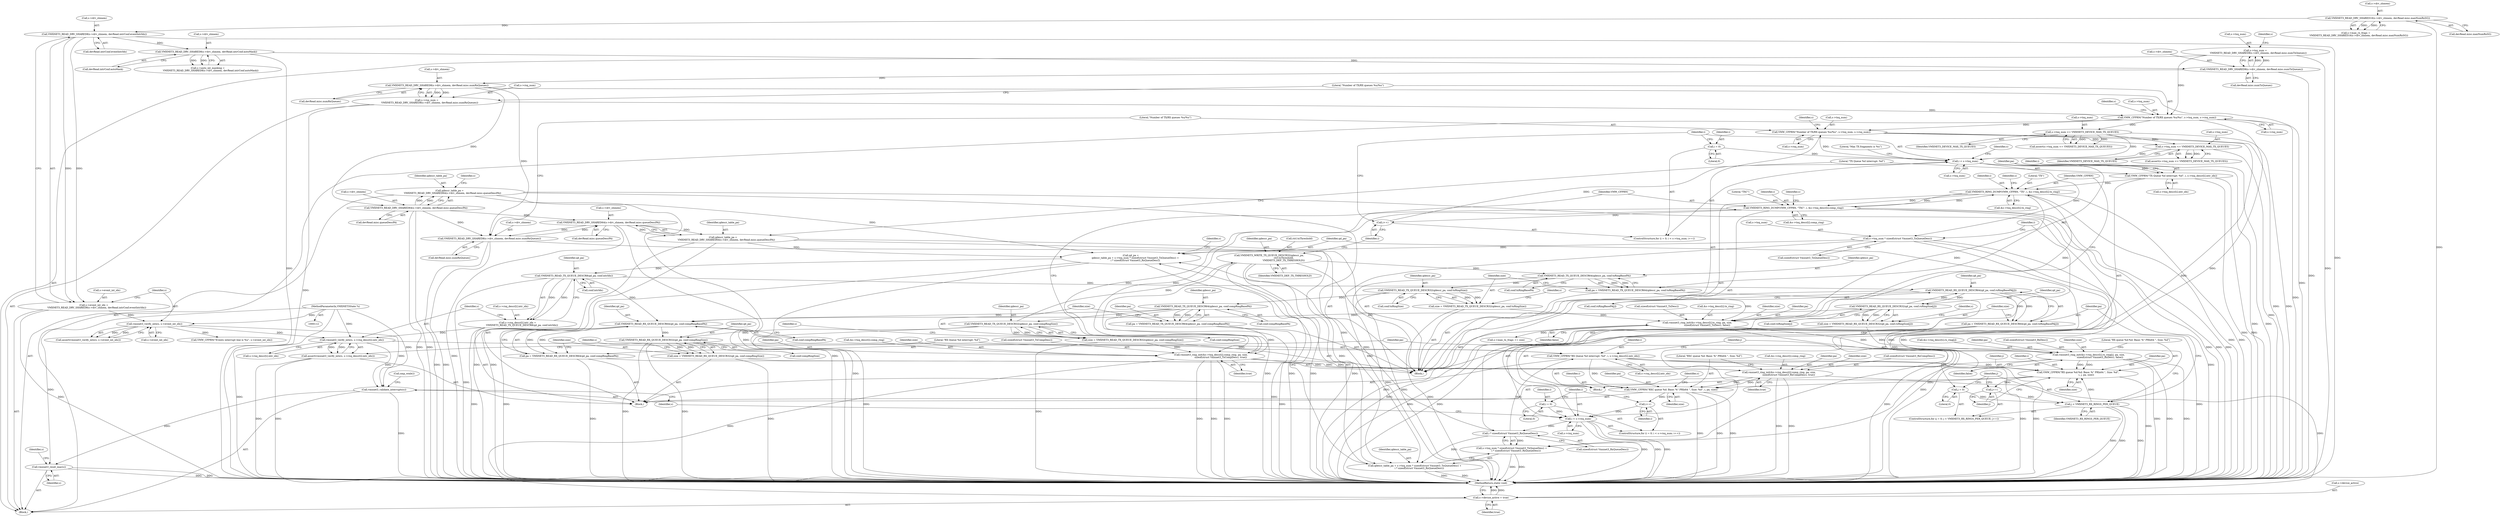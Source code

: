 digraph "0_qemu_9878d173f574df74bde0ff50b2f81009fbee81bb@API" {
"1000454" [label="(Call,qd_pa =\n            qdescr_table_pa + s->txq_num * sizeof(struct Vmxnet3_TxQueueDesc) +\n            i * sizeof(struct Vmxnet3_RxQueueDesc))"];
"1000286" [label="(Call,qdescr_table_pa =\n         VMXNET3_READ_DRV_SHARED64(s->drv_shmem, devRead.misc.queueDescPA))"];
"1000288" [label="(Call,VMXNET3_READ_DRV_SHARED64(s->drv_shmem, devRead.misc.queueDescPA))"];
"1000263" [label="(Call,VMXNET3_READ_DRV_SHARED8(s->drv_shmem, devRead.misc.numRxQueues))"];
"1000237" [label="(Call,VMXNET3_READ_DRV_SHARED64(s->drv_shmem, devRead.misc.queueDescPA))"];
"1000212" [label="(Call,VMXNET3_READ_DRV_SHARED8(s->drv_shmem, devRead.misc.numRxQueues))"];
"1000199" [label="(Call,VMXNET3_READ_DRV_SHARED8(s->drv_shmem, devRead.misc.numTxQueues))"];
"1000179" [label="(Call,VMXNET3_READ_DRV_SHARED8(s->drv_shmem, devRead.intrConf.autoMask))"];
"1000155" [label="(Call,VMXNET3_READ_DRV_SHARED8(s->drv_shmem, devRead.intrConf.eventIntrIdx))"];
"1000125" [label="(Call,VMXNET3_READ_DRV_SHARED16(s->drv_shmem, devRead.misc.maxNumRxSG))"];
"1000235" [label="(Call,qdescr_table_pa =\n        VMXNET3_READ_DRV_SHARED64(s->drv_shmem, devRead.misc.queueDescPA))"];
"1000459" [label="(Call,s->txq_num * sizeof(struct Vmxnet3_TxQueueDesc))"];
"1000255" [label="(Call,i < s->txq_num)"];
"1000252" [label="(Call,i = 0)"];
"1000260" [label="(Call,i++)"];
"1000380" [label="(Call,VMXNET3_RING_DUMP(VMW_CFPRN, \"TXC\", i, &s->txq_descr[i].comp_ring))"];
"1000335" [label="(Call,VMXNET3_RING_DUMP(VMW_CFPRN, \"TX\", i, &s->txq_descr[i].tx_ring))"];
"1000297" [label="(Call,VMW_CFPRN(\"TX Queue %d interrupt: %d\", i, s->txq_descr[i].intr_idx))"];
"1000321" [label="(Call,vmxnet3_ring_init(&s->txq_descr[i].tx_ring, pa, size,\n                          sizeof(struct Vmxnet3_TxDesc), false))"];
"1000307" [label="(Call,pa = VMXNET3_READ_TX_QUEUE_DESCR64(qdescr_pa, conf.txRingBasePA))"];
"1000309" [label="(Call,VMXNET3_READ_TX_QUEUE_DESCR64(qdescr_pa, conf.txRingBasePA))"];
"1000410" [label="(Call,VMXNET3_WRITE_TX_QUEUE_DESCR32(qdescr_pa,\n                                       ctrl.txThreshold,\n                                       VMXNET3_DEF_TX_THRESHOLD))"];
"1000361" [label="(Call,VMXNET3_READ_TX_QUEUE_DESCR32(qdescr_pa, conf.compRingSize))"];
"1000354" [label="(Call,VMXNET3_READ_TX_QUEUE_DESCR64(qdescr_pa, conf.compRingBasePA))"];
"1000316" [label="(Call,VMXNET3_READ_TX_QUEUE_DESCR32(qdescr_pa, conf.txRingSize))"];
"1000314" [label="(Call,size = VMXNET3_READ_TX_QUEUE_DESCR32(qdescr_pa, conf.txRingSize))"];
"1000366" [label="(Call,vmxnet3_ring_init(&s->txq_descr[i].comp_ring, pa, size,\n                          sizeof(struct Vmxnet3_TxCompDesc), true))"];
"1000352" [label="(Call,pa = VMXNET3_READ_TX_QUEUE_DESCR64(qdescr_pa, conf.compRingBasePA))"];
"1000359" [label="(Call,size = VMXNET3_READ_TX_QUEUE_DESCR32(qdescr_pa, conf.compRingSize))"];
"1000281" [label="(Call,s->txq_num <= VMXNET3_DEVICE_MAX_TX_QUEUES)"];
"1000272" [label="(Call,VMW_CFPRN(\"Number of TX/RX queues %u/%u\", s->txq_num, s->rxq_num))"];
"1000221" [label="(Call,VMW_CFPRN(\"Number of TX/RX queues %u/%u\", s->txq_num, s->rxq_num))"];
"1000195" [label="(Call,s->txq_num =\n        VMXNET3_READ_DRV_SHARED8(s->drv_shmem, devRead.misc.numTxQueues))"];
"1000208" [label="(Call,s->rxq_num =\n        VMXNET3_READ_DRV_SHARED8(s->drv_shmem, devRead.misc.numRxQueues))"];
"1000230" [label="(Call,s->txq_num <= VMXNET3_DEVICE_MAX_TX_QUEUES)"];
"1000465" [label="(Call,i * sizeof(struct Vmxnet3_RxQueueDesc))"];
"1000444" [label="(Call,i < s->rxq_num)"];
"1000441" [label="(Call,i = 0)"];
"1000449" [label="(Call,i++)"];
"1000580" [label="(Call,VMW_CFPRN(\"RXC queue %d: Base: %\" PRIx64 \", Size: %d\", i, pa, size))"];
"1000546" [label="(Call,VMW_CFPRN(\"RX queue %d:%d: Base: %\" PRIx64 \", Size: %d\",\n                      i, j, pa, size))"];
"1000492" [label="(Call,VMW_CFPRN(\"RX Queue %d interrupt: %d\", i, s->rxq_descr[i].intr_idx))"];
"1000483" [label="(Call,vmxnet3_verify_intx(s, s->rxq_descr[i].intr_idx))"];
"1000165" [label="(Call,vmxnet3_verify_intx(s, s->event_int_idx))"];
"1000113" [label="(MethodParameterIn,VMXNET3State *s)"];
"1000151" [label="(Call,s->event_int_idx =\n        VMXNET3_READ_DRV_SHARED8(s->drv_shmem, devRead.intrConf.eventIntrIdx))"];
"1000469" [label="(Call,s->rxq_descr[i].intr_idx =\n            VMXNET3_READ_TX_QUEUE_DESCR8(qd_pa, conf.intrIdx))"];
"1000477" [label="(Call,VMXNET3_READ_TX_QUEUE_DESCR8(qd_pa, conf.intrIdx))"];
"1000454" [label="(Call,qd_pa =\n            qdescr_table_pa + s->txq_num * sizeof(struct Vmxnet3_TxQueueDesc) +\n            i * sizeof(struct Vmxnet3_RxQueueDesc))"];
"1000506" [label="(Call,j < VMXNET3_RX_RINGS_PER_QUEUE)"];
"1000503" [label="(Call,j = 0)"];
"1000509" [label="(Call,j++)"];
"1000530" [label="(Call,vmxnet3_ring_init(&s->rxq_descr[i].rx_ring[j], pa, size,\n                              sizeof(struct Vmxnet3_RxDesc), false))"];
"1000512" [label="(Call,pa = VMXNET3_READ_RX_QUEUE_DESCR64(qd_pa, conf.rxRingBasePA[j]))"];
"1000514" [label="(Call,VMXNET3_READ_RX_QUEUE_DESCR64(qd_pa, conf.rxRingBasePA[j]))"];
"1000523" [label="(Call,VMXNET3_READ_RX_QUEUE_DESCR32(qd_pa, conf.rxRingSize[j]))"];
"1000521" [label="(Call,size = VMXNET3_READ_RX_QUEUE_DESCR32(qd_pa, conf.rxRingSize[j]))"];
"1000566" [label="(Call,vmxnet3_ring_init(&s->rxq_descr[i].comp_ring, pa, size,\n                          sizeof(struct Vmxnet3_RxCompDesc), true))"];
"1000552" [label="(Call,pa = VMXNET3_READ_RX_QUEUE_DESCR64(qd_pa, conf.compRingBasePA))"];
"1000554" [label="(Call,VMXNET3_READ_RX_QUEUE_DESCR64(qd_pa, conf.compRingBasePA))"];
"1000559" [label="(Call,size = VMXNET3_READ_RX_QUEUE_DESCR32(qd_pa, conf.compRingSize))"];
"1000561" [label="(Call,VMXNET3_READ_RX_QUEUE_DESCR32(qd_pa, conf.compRingSize))"];
"1000482" [label="(Call,assert(vmxnet3_verify_intx(s, s->rxq_descr[i].intr_idx)))"];
"1000456" [label="(Call,qdescr_table_pa + s->txq_num * sizeof(struct Vmxnet3_TxQueueDesc) +\n            i * sizeof(struct Vmxnet3_RxQueueDesc))"];
"1000458" [label="(Call,s->txq_num * sizeof(struct Vmxnet3_TxQueueDesc) +\n            i * sizeof(struct Vmxnet3_RxQueueDesc))"];
"1000603" [label="(Call,vmxnet3_validate_interrupts(s))"];
"1000606" [label="(Call,vmxnet3_reset_mac(s))"];
"1000608" [label="(Call,s->device_active = true)"];
"1000251" [label="(ControlStructure,for (i = 0; i < s->txq_num; i++))"];
"1000331" [label="(Identifier,size)"];
"1000230" [label="(Call,s->txq_num <= VMXNET3_DEVICE_MAX_TX_QUEUES)"];
"1000114" [label="(Block,)"];
"1000363" [label="(Call,conf.compRingSize)"];
"1000506" [label="(Call,j < VMXNET3_RX_RINGS_PER_QUEUE)"];
"1000354" [label="(Call,VMXNET3_READ_TX_QUEUE_DESCR64(qdescr_pa, conf.compRingBasePA))"];
"1000371" [label="(Identifier,s)"];
"1000502" [label="(ControlStructure,for (j = 0; j < VMXNET3_RX_RINGS_PER_QUEUE; j++))"];
"1000359" [label="(Call,size = VMXNET3_READ_TX_QUEUE_DESCR32(qdescr_pa, conf.compRingSize))"];
"1000552" [label="(Call,pa = VMXNET3_READ_RX_QUEUE_DESCR64(qd_pa, conf.compRingBasePA))"];
"1000470" [label="(Call,s->rxq_descr[i].intr_idx)"];
"1000232" [label="(Identifier,s)"];
"1000222" [label="(Literal,\"Number of TX/RX queues %u/%u\")"];
"1000478" [label="(Identifier,qd_pa)"];
"1000256" [label="(Identifier,i)"];
"1000267" [label="(Call,devRead.misc.numRxQueues)"];
"1000297" [label="(Call,VMW_CFPRN(\"TX Queue %d interrupt: %d\", i, s->txq_descr[i].intr_idx))"];
"1000377" [label="(Call,sizeof(struct Vmxnet3_TxCompDesc))"];
"1000604" [label="(Identifier,s)"];
"1000542" [label="(Identifier,size)"];
"1000608" [label="(Call,s->device_active = true)"];
"1000274" [label="(Call,s->txq_num)"];
"1000466" [label="(Identifier,i)"];
"1000125" [label="(Call,VMXNET3_READ_DRV_SHARED16(s->drv_shmem, devRead.misc.maxNumRxSG))"];
"1000252" [label="(Call,i = 0)"];
"1000315" [label="(Identifier,size)"];
"1000199" [label="(Call,VMXNET3_READ_DRV_SHARED8(s->drv_shmem, devRead.misc.numTxQueues))"];
"1000375" [label="(Identifier,pa)"];
"1000613" [label="(MethodReturn,static void)"];
"1000548" [label="(Identifier,i)"];
"1000151" [label="(Call,s->event_int_idx =\n        VMXNET3_READ_DRV_SHARED8(s->drv_shmem, devRead.intrConf.eventIntrIdx))"];
"1000483" [label="(Call,vmxnet3_verify_intx(s, s->rxq_descr[i].intr_idx))"];
"1000495" [label="(Call,s->rxq_descr[i].intr_idx)"];
"1000545" [label="(Identifier,false)"];
"1000309" [label="(Call,VMXNET3_READ_TX_QUEUE_DESCR64(qdescr_pa, conf.txRingBasePA))"];
"1000380" [label="(Call,VMXNET3_RING_DUMP(VMW_CFPRN, \"TXC\", i, &s->txq_descr[i].comp_ring))"];
"1000229" [label="(Call,assert(s->txq_num <= VMXNET3_DEVICE_MAX_TX_QUEUES))"];
"1000209" [label="(Call,s->rxq_num)"];
"1000451" [label="(Block,)"];
"1000353" [label="(Identifier,pa)"];
"1000384" [label="(Call,&s->txq_descr[i].comp_ring)"];
"1000167" [label="(Call,s->event_int_idx)"];
"1000566" [label="(Call,vmxnet3_ring_init(&s->rxq_descr[i].comp_ring, pa, size,\n                          sizeof(struct Vmxnet3_RxCompDesc), true))"];
"1000241" [label="(Call,devRead.misc.queueDescPA)"];
"1000536" [label="(Identifier,s)"];
"1000515" [label="(Identifier,qd_pa)"];
"1000349" [label="(Identifier,s)"];
"1000196" [label="(Call,s->txq_num)"];
"1000234" [label="(Identifier,VMXNET3_DEVICE_MAX_TX_QUEUES)"];
"1000356" [label="(Call,conf.compRingBasePA)"];
"1000236" [label="(Identifier,qdescr_table_pa)"];
"1000445" [label="(Identifier,i)"];
"1000460" [label="(Call,s->txq_num)"];
"1000316" [label="(Call,VMXNET3_READ_TX_QUEUE_DESCR32(qdescr_pa, conf.txRingSize))"];
"1000263" [label="(Call,VMXNET3_READ_DRV_SHARED8(s->drv_shmem, devRead.misc.numRxQueues))"];
"1000195" [label="(Call,s->txq_num =\n        VMXNET3_READ_DRV_SHARED8(s->drv_shmem, devRead.misc.numTxQueues))"];
"1000553" [label="(Identifier,pa)"];
"1000563" [label="(Call,conf.compRingSize)"];
"1000231" [label="(Call,s->txq_num)"];
"1000330" [label="(Identifier,pa)"];
"1000441" [label="(Call,i = 0)"];
"1000362" [label="(Identifier,qdescr_pa)"];
"1000473" [label="(Identifier,s)"];
"1000484" [label="(Identifier,s)"];
"1000155" [label="(Call,VMXNET3_READ_DRV_SHARED8(s->drv_shmem, devRead.intrConf.eventIntrIdx))"];
"1000282" [label="(Call,s->txq_num)"];
"1000285" [label="(Identifier,VMXNET3_DEVICE_MAX_TX_QUEUES)"];
"1000577" [label="(Call,sizeof(struct Vmxnet3_RxCompDesc))"];
"1000164" [label="(Call,assert(vmxnet3_verify_intx(s, s->event_int_idx)))"];
"1000584" [label="(Identifier,size)"];
"1000560" [label="(Identifier,size)"];
"1000607" [label="(Identifier,s)"];
"1000554" [label="(Call,VMXNET3_READ_RX_QUEUE_DESCR64(qd_pa, conf.compRingBasePA))"];
"1000126" [label="(Call,s->drv_shmem)"];
"1000454" [label="(Call,qd_pa =\n            qdescr_table_pa + s->txq_num * sizeof(struct Vmxnet3_TxQueueDesc) +\n            i * sizeof(struct Vmxnet3_RxQueueDesc))"];
"1000516" [label="(Call,conf.rxRingBasePA[j])"];
"1000335" [label="(Call,VMXNET3_RING_DUMP(VMW_CFPRN, \"TX\", i, &s->txq_descr[i].tx_ring))"];
"1000412" [label="(Call,ctrl.txThreshold)"];
"1000213" [label="(Call,s->drv_shmem)"];
"1000457" [label="(Identifier,qdescr_table_pa)"];
"1000337" [label="(Literal,\"TX\")"];
"1000159" [label="(Call,devRead.intrConf.eventIntrIdx)"];
"1000411" [label="(Identifier,qdescr_pa)"];
"1000443" [label="(Literal,0)"];
"1000485" [label="(Call,s->rxq_descr[i].intr_idx)"];
"1000465" [label="(Call,i * sizeof(struct Vmxnet3_RxQueueDesc))"];
"1000469" [label="(Call,s->rxq_descr[i].intr_idx =\n            VMXNET3_READ_TX_QUEUE_DESCR8(qd_pa, conf.intrIdx))"];
"1000559" [label="(Call,size = VMXNET3_READ_RX_QUEUE_DESCR32(qd_pa, conf.compRingSize))"];
"1000556" [label="(Call,conf.compRingBasePA)"];
"1000612" [label="(Identifier,true)"];
"1000265" [label="(Identifier,s)"];
"1000311" [label="(Call,conf.txRingBasePA)"];
"1000255" [label="(Call,i < s->txq_num)"];
"1000551" [label="(Identifier,size)"];
"1000308" [label="(Identifier,pa)"];
"1000336" [label="(Identifier,VMW_CFPRN)"];
"1000580" [label="(Call,VMW_CFPRN(\"RXC queue %d: Base: %\" PRIx64 \", Size: %d\", i, pa, size))"];
"1000550" [label="(Identifier,pa)"];
"1000606" [label="(Call,vmxnet3_reset_mac(s))"];
"1000248" [label="(Identifier,s)"];
"1000260" [label="(Call,i++)"];
"1000397" [label="(Identifier,s)"];
"1000417" [label="(Literal,\"Max TX fragments is %u\")"];
"1000226" [label="(Call,s->rxq_num)"];
"1000165" [label="(Call,vmxnet3_verify_intx(s, s->event_int_idx))"];
"1000307" [label="(Call,pa = VMXNET3_READ_TX_QUEUE_DESCR64(qdescr_pa, conf.txRingBasePA))"];
"1000477" [label="(Call,VMXNET3_READ_TX_QUEUE_DESCR8(qd_pa, conf.intrIdx))"];
"1000152" [label="(Call,s->event_int_idx)"];
"1000455" [label="(Identifier,qd_pa)"];
"1000367" [label="(Call,&s->txq_descr[i].comp_ring)"];
"1000300" [label="(Call,s->txq_descr[i].intr_idx)"];
"1000567" [label="(Call,&s->rxq_descr[i].comp_ring)"];
"1000610" [label="(Identifier,s)"];
"1000482" [label="(Call,assert(vmxnet3_verify_intx(s, s->rxq_descr[i].intr_idx)))"];
"1000582" [label="(Identifier,i)"];
"1000212" [label="(Call,VMXNET3_READ_DRV_SHARED8(s->drv_shmem, devRead.misc.numRxQueues))"];
"1000609" [label="(Call,s->device_active)"];
"1000575" [label="(Identifier,pa)"];
"1000467" [label="(Call,sizeof(struct Vmxnet3_RxQueueDesc))"];
"1000530" [label="(Call,vmxnet3_ring_init(&s->rxq_descr[i].rx_ring[j], pa, size,\n                              sizeof(struct Vmxnet3_RxDesc), false))"];
"1000121" [label="(Call,s->max_rx_frags =\n        VMXNET3_READ_DRV_SHARED16(s->drv_shmem, devRead.misc.maxNumRxSG))"];
"1000382" [label="(Literal,\"TXC\")"];
"1000505" [label="(Literal,0)"];
"1000352" [label="(Call,pa = VMXNET3_READ_TX_QUEUE_DESCR64(qdescr_pa, conf.compRingBasePA))"];
"1000332" [label="(Call,sizeof(struct Vmxnet3_TxDesc))"];
"1000410" [label="(Call,VMXNET3_WRITE_TX_QUEUE_DESCR32(qdescr_pa,\n                                       ctrl.txThreshold,\n                                       VMXNET3_DEF_TX_THRESHOLD))"];
"1000208" [label="(Call,s->rxq_num =\n        VMXNET3_READ_DRV_SHARED8(s->drv_shmem, devRead.misc.numRxQueues))"];
"1000310" [label="(Identifier,qdescr_pa)"];
"1000513" [label="(Identifier,pa)"];
"1000479" [label="(Call,conf.intrIdx)"];
"1000347" [label="(Call,s->max_tx_frags += size)"];
"1000547" [label="(Literal,\"RX queue %d:%d: Base: %\" PRIx64 \", Size: %d\")"];
"1000379" [label="(Identifier,true)"];
"1000576" [label="(Identifier,size)"];
"1000129" [label="(Call,devRead.misc.maxNumRxSG)"];
"1000361" [label="(Call,VMXNET3_READ_TX_QUEUE_DESCR32(qdescr_pa, conf.compRingSize))"];
"1000492" [label="(Call,VMW_CFPRN(\"RX Queue %d interrupt: %d\", i, s->rxq_descr[i].intr_idx))"];
"1000261" [label="(Identifier,i)"];
"1000522" [label="(Identifier,size)"];
"1000298" [label="(Literal,\"TX Queue %d interrupt: %d\")"];
"1000456" [label="(Call,qdescr_table_pa + s->txq_num * sizeof(struct Vmxnet3_TxQueueDesc) +\n            i * sizeof(struct Vmxnet3_RxQueueDesc))"];
"1000183" [label="(Call,devRead.intrConf.autoMask)"];
"1000503" [label="(Call,j = 0)"];
"1000493" [label="(Literal,\"RX Queue %d interrupt: %d\")"];
"1000288" [label="(Call,VMXNET3_READ_DRV_SHARED64(s->drv_shmem, devRead.misc.queueDescPA))"];
"1000579" [label="(Identifier,true)"];
"1000283" [label="(Identifier,s)"];
"1000531" [label="(Call,&s->rxq_descr[i].rx_ring[j])"];
"1000277" [label="(Call,s->rxq_num)"];
"1000446" [label="(Call,s->rxq_num)"];
"1000463" [label="(Call,sizeof(struct Vmxnet3_TxQueueDesc))"];
"1000555" [label="(Identifier,qd_pa)"];
"1000504" [label="(Identifier,j)"];
"1000235" [label="(Call,qdescr_table_pa =\n        VMXNET3_READ_DRV_SHARED64(s->drv_shmem, devRead.misc.queueDescPA))"];
"1000166" [label="(Identifier,s)"];
"1000494" [label="(Identifier,i)"];
"1000221" [label="(Call,VMW_CFPRN(\"Number of TX/RX queues %u/%u\", s->txq_num, s->rxq_num))"];
"1000581" [label="(Literal,\"RXC queue %d: Base: %\" PRIx64 \", Size: %d\")"];
"1000272" [label="(Call,VMW_CFPRN(\"Number of TX/RX queues %u/%u\", s->txq_num, s->rxq_num))"];
"1000238" [label="(Call,s->drv_shmem)"];
"1000262" [label="(Block,)"];
"1000458" [label="(Call,s->txq_num * sizeof(struct Vmxnet3_TxQueueDesc) +\n            i * sizeof(struct Vmxnet3_RxQueueDesc))"];
"1000605" [label="(Call,smp_wmb())"];
"1000415" [label="(Identifier,VMXNET3_DEF_TX_THRESHOLD)"];
"1000326" [label="(Identifier,s)"];
"1000442" [label="(Identifier,i)"];
"1000299" [label="(Identifier,i)"];
"1000175" [label="(Call,s->auto_int_masking =\n        VMXNET3_READ_DRV_SHARED8(s->drv_shmem, devRead.intrConf.autoMask))"];
"1000381" [label="(Identifier,VMW_CFPRN)"];
"1000511" [label="(Block,)"];
"1000257" [label="(Call,s->txq_num)"];
"1000525" [label="(Call,conf.rxRingSize[j])"];
"1000113" [label="(MethodParameterIn,VMXNET3State *s)"];
"1000210" [label="(Identifier,s)"];
"1000508" [label="(Identifier,VMXNET3_RX_RINGS_PER_QUEUE)"];
"1000200" [label="(Call,s->drv_shmem)"];
"1000273" [label="(Literal,\"Number of TX/RX queues %u/%u\")"];
"1000179" [label="(Call,VMXNET3_READ_DRV_SHARED8(s->drv_shmem, devRead.intrConf.autoMask))"];
"1000237" [label="(Call,VMXNET3_READ_DRV_SHARED64(s->drv_shmem, devRead.misc.queueDescPA))"];
"1000264" [label="(Call,s->drv_shmem)"];
"1000281" [label="(Call,s->txq_num <= VMXNET3_DEVICE_MAX_TX_QUEUES)"];
"1000223" [label="(Call,s->txq_num)"];
"1000450" [label="(Identifier,i)"];
"1000514" [label="(Call,VMXNET3_READ_RX_QUEUE_DESCR64(qd_pa, conf.rxRingBasePA[j]))"];
"1000507" [label="(Identifier,j)"];
"1000318" [label="(Call,conf.txRingSize)"];
"1000383" [label="(Identifier,i)"];
"1000180" [label="(Call,s->drv_shmem)"];
"1000541" [label="(Identifier,pa)"];
"1000521" [label="(Call,size = VMXNET3_READ_RX_QUEUE_DESCR32(qd_pa, conf.rxRingSize[j]))"];
"1000317" [label="(Identifier,qdescr_pa)"];
"1000549" [label="(Identifier,j)"];
"1000286" [label="(Call,qdescr_table_pa =\n         VMXNET3_READ_DRV_SHARED64(s->drv_shmem, devRead.misc.queueDescPA))"];
"1000216" [label="(Call,devRead.misc.numRxQueues)"];
"1000561" [label="(Call,VMXNET3_READ_RX_QUEUE_DESCR32(qd_pa, conf.compRingSize))"];
"1000583" [label="(Identifier,pa)"];
"1000603" [label="(Call,vmxnet3_validate_interrupts(s))"];
"1000360" [label="(Identifier,size)"];
"1000562" [label="(Identifier,qd_pa)"];
"1000287" [label="(Identifier,qdescr_table_pa)"];
"1000156" [label="(Call,s->drv_shmem)"];
"1000280" [label="(Call,assert(s->txq_num <= VMXNET3_DEVICE_MAX_TX_QUEUES))"];
"1000590" [label="(Identifier,s)"];
"1000376" [label="(Identifier,size)"];
"1000512" [label="(Call,pa = VMXNET3_READ_RX_QUEUE_DESCR64(qd_pa, conf.rxRingBasePA[j]))"];
"1000444" [label="(Call,i < s->rxq_num)"];
"1000253" [label="(Identifier,i)"];
"1000203" [label="(Call,devRead.misc.numTxQueues)"];
"1000543" [label="(Call,sizeof(struct Vmxnet3_RxDesc))"];
"1000366" [label="(Call,vmxnet3_ring_init(&s->txq_descr[i].comp_ring, pa, size,\n                          sizeof(struct Vmxnet3_TxCompDesc), true))"];
"1000524" [label="(Identifier,qd_pa)"];
"1000339" [label="(Call,&s->txq_descr[i].tx_ring)"];
"1000546" [label="(Call,VMW_CFPRN(\"RX queue %d:%d: Base: %\" PRIx64 \", Size: %d\",\n                      i, j, pa, size))"];
"1000170" [label="(Call,VMW_CFPRN(\"Events interrupt line is %u\", s->event_int_idx))"];
"1000509" [label="(Call,j++)"];
"1000292" [label="(Call,devRead.misc.queueDescPA)"];
"1000254" [label="(Literal,0)"];
"1000321" [label="(Call,vmxnet3_ring_init(&s->txq_descr[i].tx_ring, pa, size,\n                          sizeof(struct Vmxnet3_TxDesc), false))"];
"1000334" [label="(Identifier,false)"];
"1000523" [label="(Call,VMXNET3_READ_RX_QUEUE_DESCR32(qd_pa, conf.rxRingSize[j]))"];
"1000440" [label="(ControlStructure,for (i = 0; i < s->rxq_num; i++))"];
"1000314" [label="(Call,size = VMXNET3_READ_TX_QUEUE_DESCR32(qdescr_pa, conf.txRingSize))"];
"1000322" [label="(Call,&s->txq_descr[i].tx_ring)"];
"1000355" [label="(Identifier,qdescr_pa)"];
"1000338" [label="(Identifier,i)"];
"1000289" [label="(Call,s->drv_shmem)"];
"1000459" [label="(Call,s->txq_num * sizeof(struct Vmxnet3_TxQueueDesc))"];
"1000449" [label="(Call,i++)"];
"1000510" [label="(Identifier,j)"];
"1000571" [label="(Identifier,s)"];
"1000454" -> "1000451"  [label="AST: "];
"1000454" -> "1000456"  [label="CFG: "];
"1000455" -> "1000454"  [label="AST: "];
"1000456" -> "1000454"  [label="AST: "];
"1000473" -> "1000454"  [label="CFG: "];
"1000454" -> "1000613"  [label="DDG: "];
"1000286" -> "1000454"  [label="DDG: "];
"1000235" -> "1000454"  [label="DDG: "];
"1000459" -> "1000454"  [label="DDG: "];
"1000465" -> "1000454"  [label="DDG: "];
"1000454" -> "1000477"  [label="DDG: "];
"1000286" -> "1000262"  [label="AST: "];
"1000286" -> "1000288"  [label="CFG: "];
"1000287" -> "1000286"  [label="AST: "];
"1000288" -> "1000286"  [label="AST: "];
"1000298" -> "1000286"  [label="CFG: "];
"1000286" -> "1000613"  [label="DDG: "];
"1000286" -> "1000613"  [label="DDG: "];
"1000288" -> "1000286"  [label="DDG: "];
"1000288" -> "1000286"  [label="DDG: "];
"1000286" -> "1000456"  [label="DDG: "];
"1000288" -> "1000292"  [label="CFG: "];
"1000289" -> "1000288"  [label="AST: "];
"1000292" -> "1000288"  [label="AST: "];
"1000288" -> "1000613"  [label="DDG: "];
"1000288" -> "1000613"  [label="DDG: "];
"1000288" -> "1000263"  [label="DDG: "];
"1000263" -> "1000288"  [label="DDG: "];
"1000237" -> "1000288"  [label="DDG: "];
"1000263" -> "1000262"  [label="AST: "];
"1000263" -> "1000267"  [label="CFG: "];
"1000264" -> "1000263"  [label="AST: "];
"1000267" -> "1000263"  [label="AST: "];
"1000273" -> "1000263"  [label="CFG: "];
"1000263" -> "1000613"  [label="DDG: "];
"1000263" -> "1000613"  [label="DDG: "];
"1000237" -> "1000263"  [label="DDG: "];
"1000212" -> "1000263"  [label="DDG: "];
"1000237" -> "1000235"  [label="AST: "];
"1000237" -> "1000241"  [label="CFG: "];
"1000238" -> "1000237"  [label="AST: "];
"1000241" -> "1000237"  [label="AST: "];
"1000235" -> "1000237"  [label="CFG: "];
"1000237" -> "1000613"  [label="DDG: "];
"1000237" -> "1000613"  [label="DDG: "];
"1000237" -> "1000235"  [label="DDG: "];
"1000237" -> "1000235"  [label="DDG: "];
"1000212" -> "1000237"  [label="DDG: "];
"1000212" -> "1000208"  [label="AST: "];
"1000212" -> "1000216"  [label="CFG: "];
"1000213" -> "1000212"  [label="AST: "];
"1000216" -> "1000212"  [label="AST: "];
"1000208" -> "1000212"  [label="CFG: "];
"1000212" -> "1000613"  [label="DDG: "];
"1000212" -> "1000208"  [label="DDG: "];
"1000212" -> "1000208"  [label="DDG: "];
"1000199" -> "1000212"  [label="DDG: "];
"1000199" -> "1000195"  [label="AST: "];
"1000199" -> "1000203"  [label="CFG: "];
"1000200" -> "1000199"  [label="AST: "];
"1000203" -> "1000199"  [label="AST: "];
"1000195" -> "1000199"  [label="CFG: "];
"1000199" -> "1000613"  [label="DDG: "];
"1000199" -> "1000195"  [label="DDG: "];
"1000199" -> "1000195"  [label="DDG: "];
"1000179" -> "1000199"  [label="DDG: "];
"1000179" -> "1000175"  [label="AST: "];
"1000179" -> "1000183"  [label="CFG: "];
"1000180" -> "1000179"  [label="AST: "];
"1000183" -> "1000179"  [label="AST: "];
"1000175" -> "1000179"  [label="CFG: "];
"1000179" -> "1000613"  [label="DDG: "];
"1000179" -> "1000175"  [label="DDG: "];
"1000179" -> "1000175"  [label="DDG: "];
"1000155" -> "1000179"  [label="DDG: "];
"1000155" -> "1000151"  [label="AST: "];
"1000155" -> "1000159"  [label="CFG: "];
"1000156" -> "1000155"  [label="AST: "];
"1000159" -> "1000155"  [label="AST: "];
"1000151" -> "1000155"  [label="CFG: "];
"1000155" -> "1000613"  [label="DDG: "];
"1000155" -> "1000151"  [label="DDG: "];
"1000155" -> "1000151"  [label="DDG: "];
"1000125" -> "1000155"  [label="DDG: "];
"1000125" -> "1000121"  [label="AST: "];
"1000125" -> "1000129"  [label="CFG: "];
"1000126" -> "1000125"  [label="AST: "];
"1000129" -> "1000125"  [label="AST: "];
"1000121" -> "1000125"  [label="CFG: "];
"1000125" -> "1000613"  [label="DDG: "];
"1000125" -> "1000121"  [label="DDG: "];
"1000125" -> "1000121"  [label="DDG: "];
"1000235" -> "1000114"  [label="AST: "];
"1000236" -> "1000235"  [label="AST: "];
"1000248" -> "1000235"  [label="CFG: "];
"1000235" -> "1000613"  [label="DDG: "];
"1000235" -> "1000613"  [label="DDG: "];
"1000235" -> "1000456"  [label="DDG: "];
"1000459" -> "1000458"  [label="AST: "];
"1000459" -> "1000463"  [label="CFG: "];
"1000460" -> "1000459"  [label="AST: "];
"1000463" -> "1000459"  [label="AST: "];
"1000466" -> "1000459"  [label="CFG: "];
"1000459" -> "1000613"  [label="DDG: "];
"1000459" -> "1000456"  [label="DDG: "];
"1000459" -> "1000458"  [label="DDG: "];
"1000255" -> "1000459"  [label="DDG: "];
"1000255" -> "1000251"  [label="AST: "];
"1000255" -> "1000257"  [label="CFG: "];
"1000256" -> "1000255"  [label="AST: "];
"1000257" -> "1000255"  [label="AST: "];
"1000265" -> "1000255"  [label="CFG: "];
"1000417" -> "1000255"  [label="CFG: "];
"1000255" -> "1000613"  [label="DDG: "];
"1000255" -> "1000613"  [label="DDG: "];
"1000252" -> "1000255"  [label="DDG: "];
"1000260" -> "1000255"  [label="DDG: "];
"1000281" -> "1000255"  [label="DDG: "];
"1000230" -> "1000255"  [label="DDG: "];
"1000255" -> "1000272"  [label="DDG: "];
"1000255" -> "1000297"  [label="DDG: "];
"1000252" -> "1000251"  [label="AST: "];
"1000252" -> "1000254"  [label="CFG: "];
"1000253" -> "1000252"  [label="AST: "];
"1000254" -> "1000252"  [label="AST: "];
"1000256" -> "1000252"  [label="CFG: "];
"1000260" -> "1000251"  [label="AST: "];
"1000260" -> "1000261"  [label="CFG: "];
"1000261" -> "1000260"  [label="AST: "];
"1000256" -> "1000260"  [label="CFG: "];
"1000380" -> "1000260"  [label="DDG: "];
"1000380" -> "1000262"  [label="AST: "];
"1000380" -> "1000384"  [label="CFG: "];
"1000381" -> "1000380"  [label="AST: "];
"1000382" -> "1000380"  [label="AST: "];
"1000383" -> "1000380"  [label="AST: "];
"1000384" -> "1000380"  [label="AST: "];
"1000397" -> "1000380"  [label="CFG: "];
"1000380" -> "1000613"  [label="DDG: "];
"1000380" -> "1000613"  [label="DDG: "];
"1000380" -> "1000613"  [label="DDG: "];
"1000380" -> "1000335"  [label="DDG: "];
"1000380" -> "1000366"  [label="DDG: "];
"1000335" -> "1000380"  [label="DDG: "];
"1000335" -> "1000380"  [label="DDG: "];
"1000366" -> "1000380"  [label="DDG: "];
"1000335" -> "1000262"  [label="AST: "];
"1000335" -> "1000339"  [label="CFG: "];
"1000336" -> "1000335"  [label="AST: "];
"1000337" -> "1000335"  [label="AST: "];
"1000338" -> "1000335"  [label="AST: "];
"1000339" -> "1000335"  [label="AST: "];
"1000349" -> "1000335"  [label="CFG: "];
"1000335" -> "1000613"  [label="DDG: "];
"1000335" -> "1000613"  [label="DDG: "];
"1000335" -> "1000321"  [label="DDG: "];
"1000297" -> "1000335"  [label="DDG: "];
"1000321" -> "1000335"  [label="DDG: "];
"1000297" -> "1000262"  [label="AST: "];
"1000297" -> "1000300"  [label="CFG: "];
"1000298" -> "1000297"  [label="AST: "];
"1000299" -> "1000297"  [label="AST: "];
"1000300" -> "1000297"  [label="AST: "];
"1000308" -> "1000297"  [label="CFG: "];
"1000297" -> "1000613"  [label="DDG: "];
"1000297" -> "1000613"  [label="DDG: "];
"1000321" -> "1000262"  [label="AST: "];
"1000321" -> "1000334"  [label="CFG: "];
"1000322" -> "1000321"  [label="AST: "];
"1000330" -> "1000321"  [label="AST: "];
"1000331" -> "1000321"  [label="AST: "];
"1000332" -> "1000321"  [label="AST: "];
"1000334" -> "1000321"  [label="AST: "];
"1000336" -> "1000321"  [label="CFG: "];
"1000321" -> "1000613"  [label="DDG: "];
"1000321" -> "1000613"  [label="DDG: "];
"1000307" -> "1000321"  [label="DDG: "];
"1000314" -> "1000321"  [label="DDG: "];
"1000321" -> "1000347"  [label="DDG: "];
"1000321" -> "1000530"  [label="DDG: "];
"1000307" -> "1000262"  [label="AST: "];
"1000307" -> "1000309"  [label="CFG: "];
"1000308" -> "1000307"  [label="AST: "];
"1000309" -> "1000307"  [label="AST: "];
"1000315" -> "1000307"  [label="CFG: "];
"1000307" -> "1000613"  [label="DDG: "];
"1000309" -> "1000307"  [label="DDG: "];
"1000309" -> "1000307"  [label="DDG: "];
"1000309" -> "1000311"  [label="CFG: "];
"1000310" -> "1000309"  [label="AST: "];
"1000311" -> "1000309"  [label="AST: "];
"1000309" -> "1000613"  [label="DDG: "];
"1000410" -> "1000309"  [label="DDG: "];
"1000309" -> "1000316"  [label="DDG: "];
"1000410" -> "1000262"  [label="AST: "];
"1000410" -> "1000415"  [label="CFG: "];
"1000411" -> "1000410"  [label="AST: "];
"1000412" -> "1000410"  [label="AST: "];
"1000415" -> "1000410"  [label="AST: "];
"1000261" -> "1000410"  [label="CFG: "];
"1000410" -> "1000613"  [label="DDG: "];
"1000410" -> "1000613"  [label="DDG: "];
"1000410" -> "1000613"  [label="DDG: "];
"1000410" -> "1000613"  [label="DDG: "];
"1000361" -> "1000410"  [label="DDG: "];
"1000361" -> "1000359"  [label="AST: "];
"1000361" -> "1000363"  [label="CFG: "];
"1000362" -> "1000361"  [label="AST: "];
"1000363" -> "1000361"  [label="AST: "];
"1000359" -> "1000361"  [label="CFG: "];
"1000361" -> "1000613"  [label="DDG: "];
"1000361" -> "1000359"  [label="DDG: "];
"1000361" -> "1000359"  [label="DDG: "];
"1000354" -> "1000361"  [label="DDG: "];
"1000361" -> "1000561"  [label="DDG: "];
"1000354" -> "1000352"  [label="AST: "];
"1000354" -> "1000356"  [label="CFG: "];
"1000355" -> "1000354"  [label="AST: "];
"1000356" -> "1000354"  [label="AST: "];
"1000352" -> "1000354"  [label="CFG: "];
"1000354" -> "1000613"  [label="DDG: "];
"1000354" -> "1000352"  [label="DDG: "];
"1000354" -> "1000352"  [label="DDG: "];
"1000316" -> "1000354"  [label="DDG: "];
"1000354" -> "1000554"  [label="DDG: "];
"1000316" -> "1000314"  [label="AST: "];
"1000316" -> "1000318"  [label="CFG: "];
"1000317" -> "1000316"  [label="AST: "];
"1000318" -> "1000316"  [label="AST: "];
"1000314" -> "1000316"  [label="CFG: "];
"1000316" -> "1000613"  [label="DDG: "];
"1000316" -> "1000314"  [label="DDG: "];
"1000316" -> "1000314"  [label="DDG: "];
"1000314" -> "1000262"  [label="AST: "];
"1000315" -> "1000314"  [label="AST: "];
"1000326" -> "1000314"  [label="CFG: "];
"1000314" -> "1000613"  [label="DDG: "];
"1000366" -> "1000262"  [label="AST: "];
"1000366" -> "1000379"  [label="CFG: "];
"1000367" -> "1000366"  [label="AST: "];
"1000375" -> "1000366"  [label="AST: "];
"1000376" -> "1000366"  [label="AST: "];
"1000377" -> "1000366"  [label="AST: "];
"1000379" -> "1000366"  [label="AST: "];
"1000381" -> "1000366"  [label="CFG: "];
"1000366" -> "1000613"  [label="DDG: "];
"1000366" -> "1000613"  [label="DDG: "];
"1000366" -> "1000613"  [label="DDG: "];
"1000352" -> "1000366"  [label="DDG: "];
"1000359" -> "1000366"  [label="DDG: "];
"1000366" -> "1000566"  [label="DDG: "];
"1000366" -> "1000608"  [label="DDG: "];
"1000352" -> "1000262"  [label="AST: "];
"1000353" -> "1000352"  [label="AST: "];
"1000360" -> "1000352"  [label="CFG: "];
"1000352" -> "1000613"  [label="DDG: "];
"1000359" -> "1000262"  [label="AST: "];
"1000360" -> "1000359"  [label="AST: "];
"1000371" -> "1000359"  [label="CFG: "];
"1000359" -> "1000613"  [label="DDG: "];
"1000281" -> "1000280"  [label="AST: "];
"1000281" -> "1000285"  [label="CFG: "];
"1000282" -> "1000281"  [label="AST: "];
"1000285" -> "1000281"  [label="AST: "];
"1000280" -> "1000281"  [label="CFG: "];
"1000281" -> "1000613"  [label="DDG: "];
"1000281" -> "1000280"  [label="DDG: "];
"1000281" -> "1000280"  [label="DDG: "];
"1000272" -> "1000281"  [label="DDG: "];
"1000230" -> "1000281"  [label="DDG: "];
"1000272" -> "1000262"  [label="AST: "];
"1000272" -> "1000277"  [label="CFG: "];
"1000273" -> "1000272"  [label="AST: "];
"1000274" -> "1000272"  [label="AST: "];
"1000277" -> "1000272"  [label="AST: "];
"1000283" -> "1000272"  [label="CFG: "];
"1000272" -> "1000613"  [label="DDG: "];
"1000221" -> "1000272"  [label="DDG: "];
"1000272" -> "1000444"  [label="DDG: "];
"1000221" -> "1000114"  [label="AST: "];
"1000221" -> "1000226"  [label="CFG: "];
"1000222" -> "1000221"  [label="AST: "];
"1000223" -> "1000221"  [label="AST: "];
"1000226" -> "1000221"  [label="AST: "];
"1000232" -> "1000221"  [label="CFG: "];
"1000221" -> "1000613"  [label="DDG: "];
"1000195" -> "1000221"  [label="DDG: "];
"1000208" -> "1000221"  [label="DDG: "];
"1000221" -> "1000230"  [label="DDG: "];
"1000221" -> "1000444"  [label="DDG: "];
"1000195" -> "1000114"  [label="AST: "];
"1000196" -> "1000195"  [label="AST: "];
"1000210" -> "1000195"  [label="CFG: "];
"1000195" -> "1000613"  [label="DDG: "];
"1000208" -> "1000114"  [label="AST: "];
"1000209" -> "1000208"  [label="AST: "];
"1000222" -> "1000208"  [label="CFG: "];
"1000208" -> "1000613"  [label="DDG: "];
"1000230" -> "1000229"  [label="AST: "];
"1000230" -> "1000234"  [label="CFG: "];
"1000231" -> "1000230"  [label="AST: "];
"1000234" -> "1000230"  [label="AST: "];
"1000229" -> "1000230"  [label="CFG: "];
"1000230" -> "1000613"  [label="DDG: "];
"1000230" -> "1000229"  [label="DDG: "];
"1000230" -> "1000229"  [label="DDG: "];
"1000465" -> "1000458"  [label="AST: "];
"1000465" -> "1000467"  [label="CFG: "];
"1000466" -> "1000465"  [label="AST: "];
"1000467" -> "1000465"  [label="AST: "];
"1000458" -> "1000465"  [label="CFG: "];
"1000465" -> "1000456"  [label="DDG: "];
"1000465" -> "1000458"  [label="DDG: "];
"1000444" -> "1000465"  [label="DDG: "];
"1000465" -> "1000492"  [label="DDG: "];
"1000444" -> "1000440"  [label="AST: "];
"1000444" -> "1000446"  [label="CFG: "];
"1000445" -> "1000444"  [label="AST: "];
"1000446" -> "1000444"  [label="AST: "];
"1000455" -> "1000444"  [label="CFG: "];
"1000604" -> "1000444"  [label="CFG: "];
"1000444" -> "1000613"  [label="DDG: "];
"1000444" -> "1000613"  [label="DDG: "];
"1000444" -> "1000613"  [label="DDG: "];
"1000441" -> "1000444"  [label="DDG: "];
"1000449" -> "1000444"  [label="DDG: "];
"1000441" -> "1000440"  [label="AST: "];
"1000441" -> "1000443"  [label="CFG: "];
"1000442" -> "1000441"  [label="AST: "];
"1000443" -> "1000441"  [label="AST: "];
"1000445" -> "1000441"  [label="CFG: "];
"1000449" -> "1000440"  [label="AST: "];
"1000449" -> "1000450"  [label="CFG: "];
"1000450" -> "1000449"  [label="AST: "];
"1000445" -> "1000449"  [label="CFG: "];
"1000580" -> "1000449"  [label="DDG: "];
"1000580" -> "1000451"  [label="AST: "];
"1000580" -> "1000584"  [label="CFG: "];
"1000581" -> "1000580"  [label="AST: "];
"1000582" -> "1000580"  [label="AST: "];
"1000583" -> "1000580"  [label="AST: "];
"1000584" -> "1000580"  [label="AST: "];
"1000590" -> "1000580"  [label="CFG: "];
"1000580" -> "1000613"  [label="DDG: "];
"1000580" -> "1000613"  [label="DDG: "];
"1000580" -> "1000613"  [label="DDG: "];
"1000546" -> "1000580"  [label="DDG: "];
"1000492" -> "1000580"  [label="DDG: "];
"1000566" -> "1000580"  [label="DDG: "];
"1000566" -> "1000580"  [label="DDG: "];
"1000546" -> "1000511"  [label="AST: "];
"1000546" -> "1000551"  [label="CFG: "];
"1000547" -> "1000546"  [label="AST: "];
"1000548" -> "1000546"  [label="AST: "];
"1000549" -> "1000546"  [label="AST: "];
"1000550" -> "1000546"  [label="AST: "];
"1000551" -> "1000546"  [label="AST: "];
"1000510" -> "1000546"  [label="CFG: "];
"1000546" -> "1000613"  [label="DDG: "];
"1000546" -> "1000509"  [label="DDG: "];
"1000492" -> "1000546"  [label="DDG: "];
"1000506" -> "1000546"  [label="DDG: "];
"1000530" -> "1000546"  [label="DDG: "];
"1000530" -> "1000546"  [label="DDG: "];
"1000492" -> "1000451"  [label="AST: "];
"1000492" -> "1000495"  [label="CFG: "];
"1000493" -> "1000492"  [label="AST: "];
"1000494" -> "1000492"  [label="AST: "];
"1000495" -> "1000492"  [label="AST: "];
"1000504" -> "1000492"  [label="CFG: "];
"1000492" -> "1000613"  [label="DDG: "];
"1000492" -> "1000613"  [label="DDG: "];
"1000483" -> "1000492"  [label="DDG: "];
"1000483" -> "1000482"  [label="AST: "];
"1000483" -> "1000485"  [label="CFG: "];
"1000484" -> "1000483"  [label="AST: "];
"1000485" -> "1000483"  [label="AST: "];
"1000482" -> "1000483"  [label="CFG: "];
"1000483" -> "1000482"  [label="DDG: "];
"1000483" -> "1000482"  [label="DDG: "];
"1000165" -> "1000483"  [label="DDG: "];
"1000113" -> "1000483"  [label="DDG: "];
"1000469" -> "1000483"  [label="DDG: "];
"1000483" -> "1000603"  [label="DDG: "];
"1000165" -> "1000164"  [label="AST: "];
"1000165" -> "1000167"  [label="CFG: "];
"1000166" -> "1000165"  [label="AST: "];
"1000167" -> "1000165"  [label="AST: "];
"1000164" -> "1000165"  [label="CFG: "];
"1000165" -> "1000164"  [label="DDG: "];
"1000165" -> "1000164"  [label="DDG: "];
"1000113" -> "1000165"  [label="DDG: "];
"1000151" -> "1000165"  [label="DDG: "];
"1000165" -> "1000170"  [label="DDG: "];
"1000165" -> "1000603"  [label="DDG: "];
"1000113" -> "1000112"  [label="AST: "];
"1000113" -> "1000613"  [label="DDG: "];
"1000113" -> "1000603"  [label="DDG: "];
"1000113" -> "1000606"  [label="DDG: "];
"1000151" -> "1000114"  [label="AST: "];
"1000152" -> "1000151"  [label="AST: "];
"1000166" -> "1000151"  [label="CFG: "];
"1000151" -> "1000613"  [label="DDG: "];
"1000469" -> "1000451"  [label="AST: "];
"1000469" -> "1000477"  [label="CFG: "];
"1000470" -> "1000469"  [label="AST: "];
"1000477" -> "1000469"  [label="AST: "];
"1000484" -> "1000469"  [label="CFG: "];
"1000469" -> "1000613"  [label="DDG: "];
"1000477" -> "1000469"  [label="DDG: "];
"1000477" -> "1000469"  [label="DDG: "];
"1000477" -> "1000479"  [label="CFG: "];
"1000478" -> "1000477"  [label="AST: "];
"1000479" -> "1000477"  [label="AST: "];
"1000477" -> "1000613"  [label="DDG: "];
"1000477" -> "1000514"  [label="DDG: "];
"1000477" -> "1000554"  [label="DDG: "];
"1000506" -> "1000502"  [label="AST: "];
"1000506" -> "1000508"  [label="CFG: "];
"1000507" -> "1000506"  [label="AST: "];
"1000508" -> "1000506"  [label="AST: "];
"1000513" -> "1000506"  [label="CFG: "];
"1000553" -> "1000506"  [label="CFG: "];
"1000506" -> "1000613"  [label="DDG: "];
"1000506" -> "1000613"  [label="DDG: "];
"1000506" -> "1000613"  [label="DDG: "];
"1000503" -> "1000506"  [label="DDG: "];
"1000509" -> "1000506"  [label="DDG: "];
"1000503" -> "1000502"  [label="AST: "];
"1000503" -> "1000505"  [label="CFG: "];
"1000504" -> "1000503"  [label="AST: "];
"1000505" -> "1000503"  [label="AST: "];
"1000507" -> "1000503"  [label="CFG: "];
"1000509" -> "1000502"  [label="AST: "];
"1000509" -> "1000510"  [label="CFG: "];
"1000510" -> "1000509"  [label="AST: "];
"1000507" -> "1000509"  [label="CFG: "];
"1000530" -> "1000511"  [label="AST: "];
"1000530" -> "1000545"  [label="CFG: "];
"1000531" -> "1000530"  [label="AST: "];
"1000541" -> "1000530"  [label="AST: "];
"1000542" -> "1000530"  [label="AST: "];
"1000543" -> "1000530"  [label="AST: "];
"1000545" -> "1000530"  [label="AST: "];
"1000547" -> "1000530"  [label="CFG: "];
"1000530" -> "1000613"  [label="DDG: "];
"1000530" -> "1000613"  [label="DDG: "];
"1000530" -> "1000613"  [label="DDG: "];
"1000512" -> "1000530"  [label="DDG: "];
"1000521" -> "1000530"  [label="DDG: "];
"1000512" -> "1000511"  [label="AST: "];
"1000512" -> "1000514"  [label="CFG: "];
"1000513" -> "1000512"  [label="AST: "];
"1000514" -> "1000512"  [label="AST: "];
"1000522" -> "1000512"  [label="CFG: "];
"1000512" -> "1000613"  [label="DDG: "];
"1000514" -> "1000512"  [label="DDG: "];
"1000514" -> "1000512"  [label="DDG: "];
"1000514" -> "1000516"  [label="CFG: "];
"1000515" -> "1000514"  [label="AST: "];
"1000516" -> "1000514"  [label="AST: "];
"1000514" -> "1000613"  [label="DDG: "];
"1000523" -> "1000514"  [label="DDG: "];
"1000514" -> "1000523"  [label="DDG: "];
"1000523" -> "1000521"  [label="AST: "];
"1000523" -> "1000525"  [label="CFG: "];
"1000524" -> "1000523"  [label="AST: "];
"1000525" -> "1000523"  [label="AST: "];
"1000521" -> "1000523"  [label="CFG: "];
"1000523" -> "1000613"  [label="DDG: "];
"1000523" -> "1000521"  [label="DDG: "];
"1000523" -> "1000521"  [label="DDG: "];
"1000523" -> "1000554"  [label="DDG: "];
"1000521" -> "1000511"  [label="AST: "];
"1000522" -> "1000521"  [label="AST: "];
"1000536" -> "1000521"  [label="CFG: "];
"1000521" -> "1000613"  [label="DDG: "];
"1000566" -> "1000451"  [label="AST: "];
"1000566" -> "1000579"  [label="CFG: "];
"1000567" -> "1000566"  [label="AST: "];
"1000575" -> "1000566"  [label="AST: "];
"1000576" -> "1000566"  [label="AST: "];
"1000577" -> "1000566"  [label="AST: "];
"1000579" -> "1000566"  [label="AST: "];
"1000581" -> "1000566"  [label="CFG: "];
"1000566" -> "1000613"  [label="DDG: "];
"1000566" -> "1000613"  [label="DDG: "];
"1000552" -> "1000566"  [label="DDG: "];
"1000559" -> "1000566"  [label="DDG: "];
"1000566" -> "1000608"  [label="DDG: "];
"1000552" -> "1000451"  [label="AST: "];
"1000552" -> "1000554"  [label="CFG: "];
"1000553" -> "1000552"  [label="AST: "];
"1000554" -> "1000552"  [label="AST: "];
"1000560" -> "1000552"  [label="CFG: "];
"1000552" -> "1000613"  [label="DDG: "];
"1000554" -> "1000552"  [label="DDG: "];
"1000554" -> "1000552"  [label="DDG: "];
"1000554" -> "1000556"  [label="CFG: "];
"1000555" -> "1000554"  [label="AST: "];
"1000556" -> "1000554"  [label="AST: "];
"1000554" -> "1000613"  [label="DDG: "];
"1000554" -> "1000561"  [label="DDG: "];
"1000559" -> "1000451"  [label="AST: "];
"1000559" -> "1000561"  [label="CFG: "];
"1000560" -> "1000559"  [label="AST: "];
"1000561" -> "1000559"  [label="AST: "];
"1000571" -> "1000559"  [label="CFG: "];
"1000559" -> "1000613"  [label="DDG: "];
"1000561" -> "1000559"  [label="DDG: "];
"1000561" -> "1000559"  [label="DDG: "];
"1000561" -> "1000563"  [label="CFG: "];
"1000562" -> "1000561"  [label="AST: "];
"1000563" -> "1000561"  [label="AST: "];
"1000561" -> "1000613"  [label="DDG: "];
"1000561" -> "1000613"  [label="DDG: "];
"1000482" -> "1000451"  [label="AST: "];
"1000493" -> "1000482"  [label="CFG: "];
"1000482" -> "1000613"  [label="DDG: "];
"1000482" -> "1000613"  [label="DDG: "];
"1000456" -> "1000458"  [label="CFG: "];
"1000457" -> "1000456"  [label="AST: "];
"1000458" -> "1000456"  [label="AST: "];
"1000456" -> "1000613"  [label="DDG: "];
"1000456" -> "1000613"  [label="DDG: "];
"1000458" -> "1000613"  [label="DDG: "];
"1000458" -> "1000613"  [label="DDG: "];
"1000603" -> "1000114"  [label="AST: "];
"1000603" -> "1000604"  [label="CFG: "];
"1000604" -> "1000603"  [label="AST: "];
"1000605" -> "1000603"  [label="CFG: "];
"1000603" -> "1000613"  [label="DDG: "];
"1000603" -> "1000606"  [label="DDG: "];
"1000606" -> "1000114"  [label="AST: "];
"1000606" -> "1000607"  [label="CFG: "];
"1000607" -> "1000606"  [label="AST: "];
"1000610" -> "1000606"  [label="CFG: "];
"1000606" -> "1000613"  [label="DDG: "];
"1000606" -> "1000613"  [label="DDG: "];
"1000608" -> "1000114"  [label="AST: "];
"1000608" -> "1000612"  [label="CFG: "];
"1000609" -> "1000608"  [label="AST: "];
"1000612" -> "1000608"  [label="AST: "];
"1000613" -> "1000608"  [label="CFG: "];
"1000608" -> "1000613"  [label="DDG: "];
"1000608" -> "1000613"  [label="DDG: "];
}
